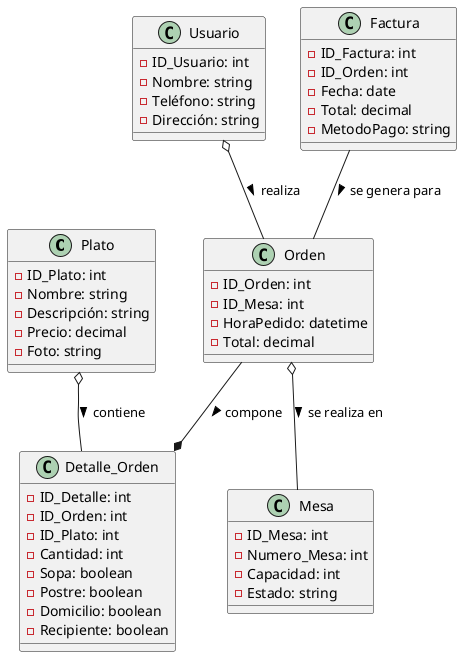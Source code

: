 @startuml Clases

class Plato {
    - ID_Plato: int
    - Nombre: string
    - Descripción: string
    - Precio: decimal
    - Foto: string
}

class Detalle_Orden {
    - ID_Detalle: int
    - ID_Orden: int
    - ID_Plato: int
    - Cantidad: int
    - Sopa: boolean
    - Postre: boolean
    - Domicilio: boolean
    - Recipiente: boolean
}

class Orden {
    - ID_Orden: int
    - ID_Mesa: int
    - HoraPedido: datetime
    - Total: decimal
}

class Mesa {
    - ID_Mesa: int
    - Numero_Mesa: int
    - Capacidad: int
    - Estado: string
}

class Usuario {
    - ID_Usuario: int
    - Nombre: string
    - Teléfono: string
    - Dirección: string
}

class Factura {
    - ID_Factura: int
    - ID_Orden: int
    - Fecha: date
    - Total: decimal
    - MetodoPago: string
}

Plato o--  Detalle_Orden : contiene > 
Orden  --*  Detalle_Orden : compone >
Orden  o--  Mesa : se realiza en >
Usuario  o--  Orden : realiza >
Factura  -- Orden : se genera para >

@enduml
